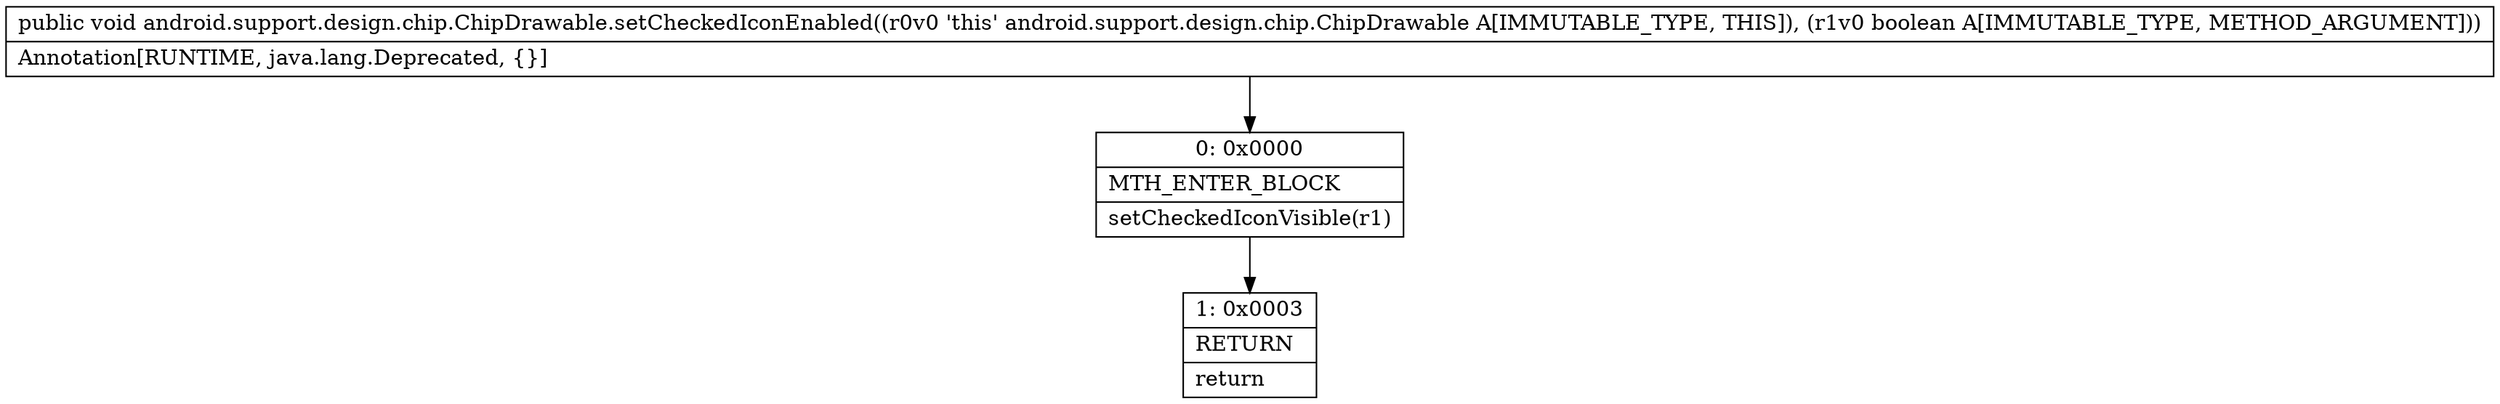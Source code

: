 digraph "CFG forandroid.support.design.chip.ChipDrawable.setCheckedIconEnabled(Z)V" {
Node_0 [shape=record,label="{0\:\ 0x0000|MTH_ENTER_BLOCK\l|setCheckedIconVisible(r1)\l}"];
Node_1 [shape=record,label="{1\:\ 0x0003|RETURN\l|return\l}"];
MethodNode[shape=record,label="{public void android.support.design.chip.ChipDrawable.setCheckedIconEnabled((r0v0 'this' android.support.design.chip.ChipDrawable A[IMMUTABLE_TYPE, THIS]), (r1v0 boolean A[IMMUTABLE_TYPE, METHOD_ARGUMENT]))  | Annotation[RUNTIME, java.lang.Deprecated, \{\}]\l}"];
MethodNode -> Node_0;
Node_0 -> Node_1;
}

